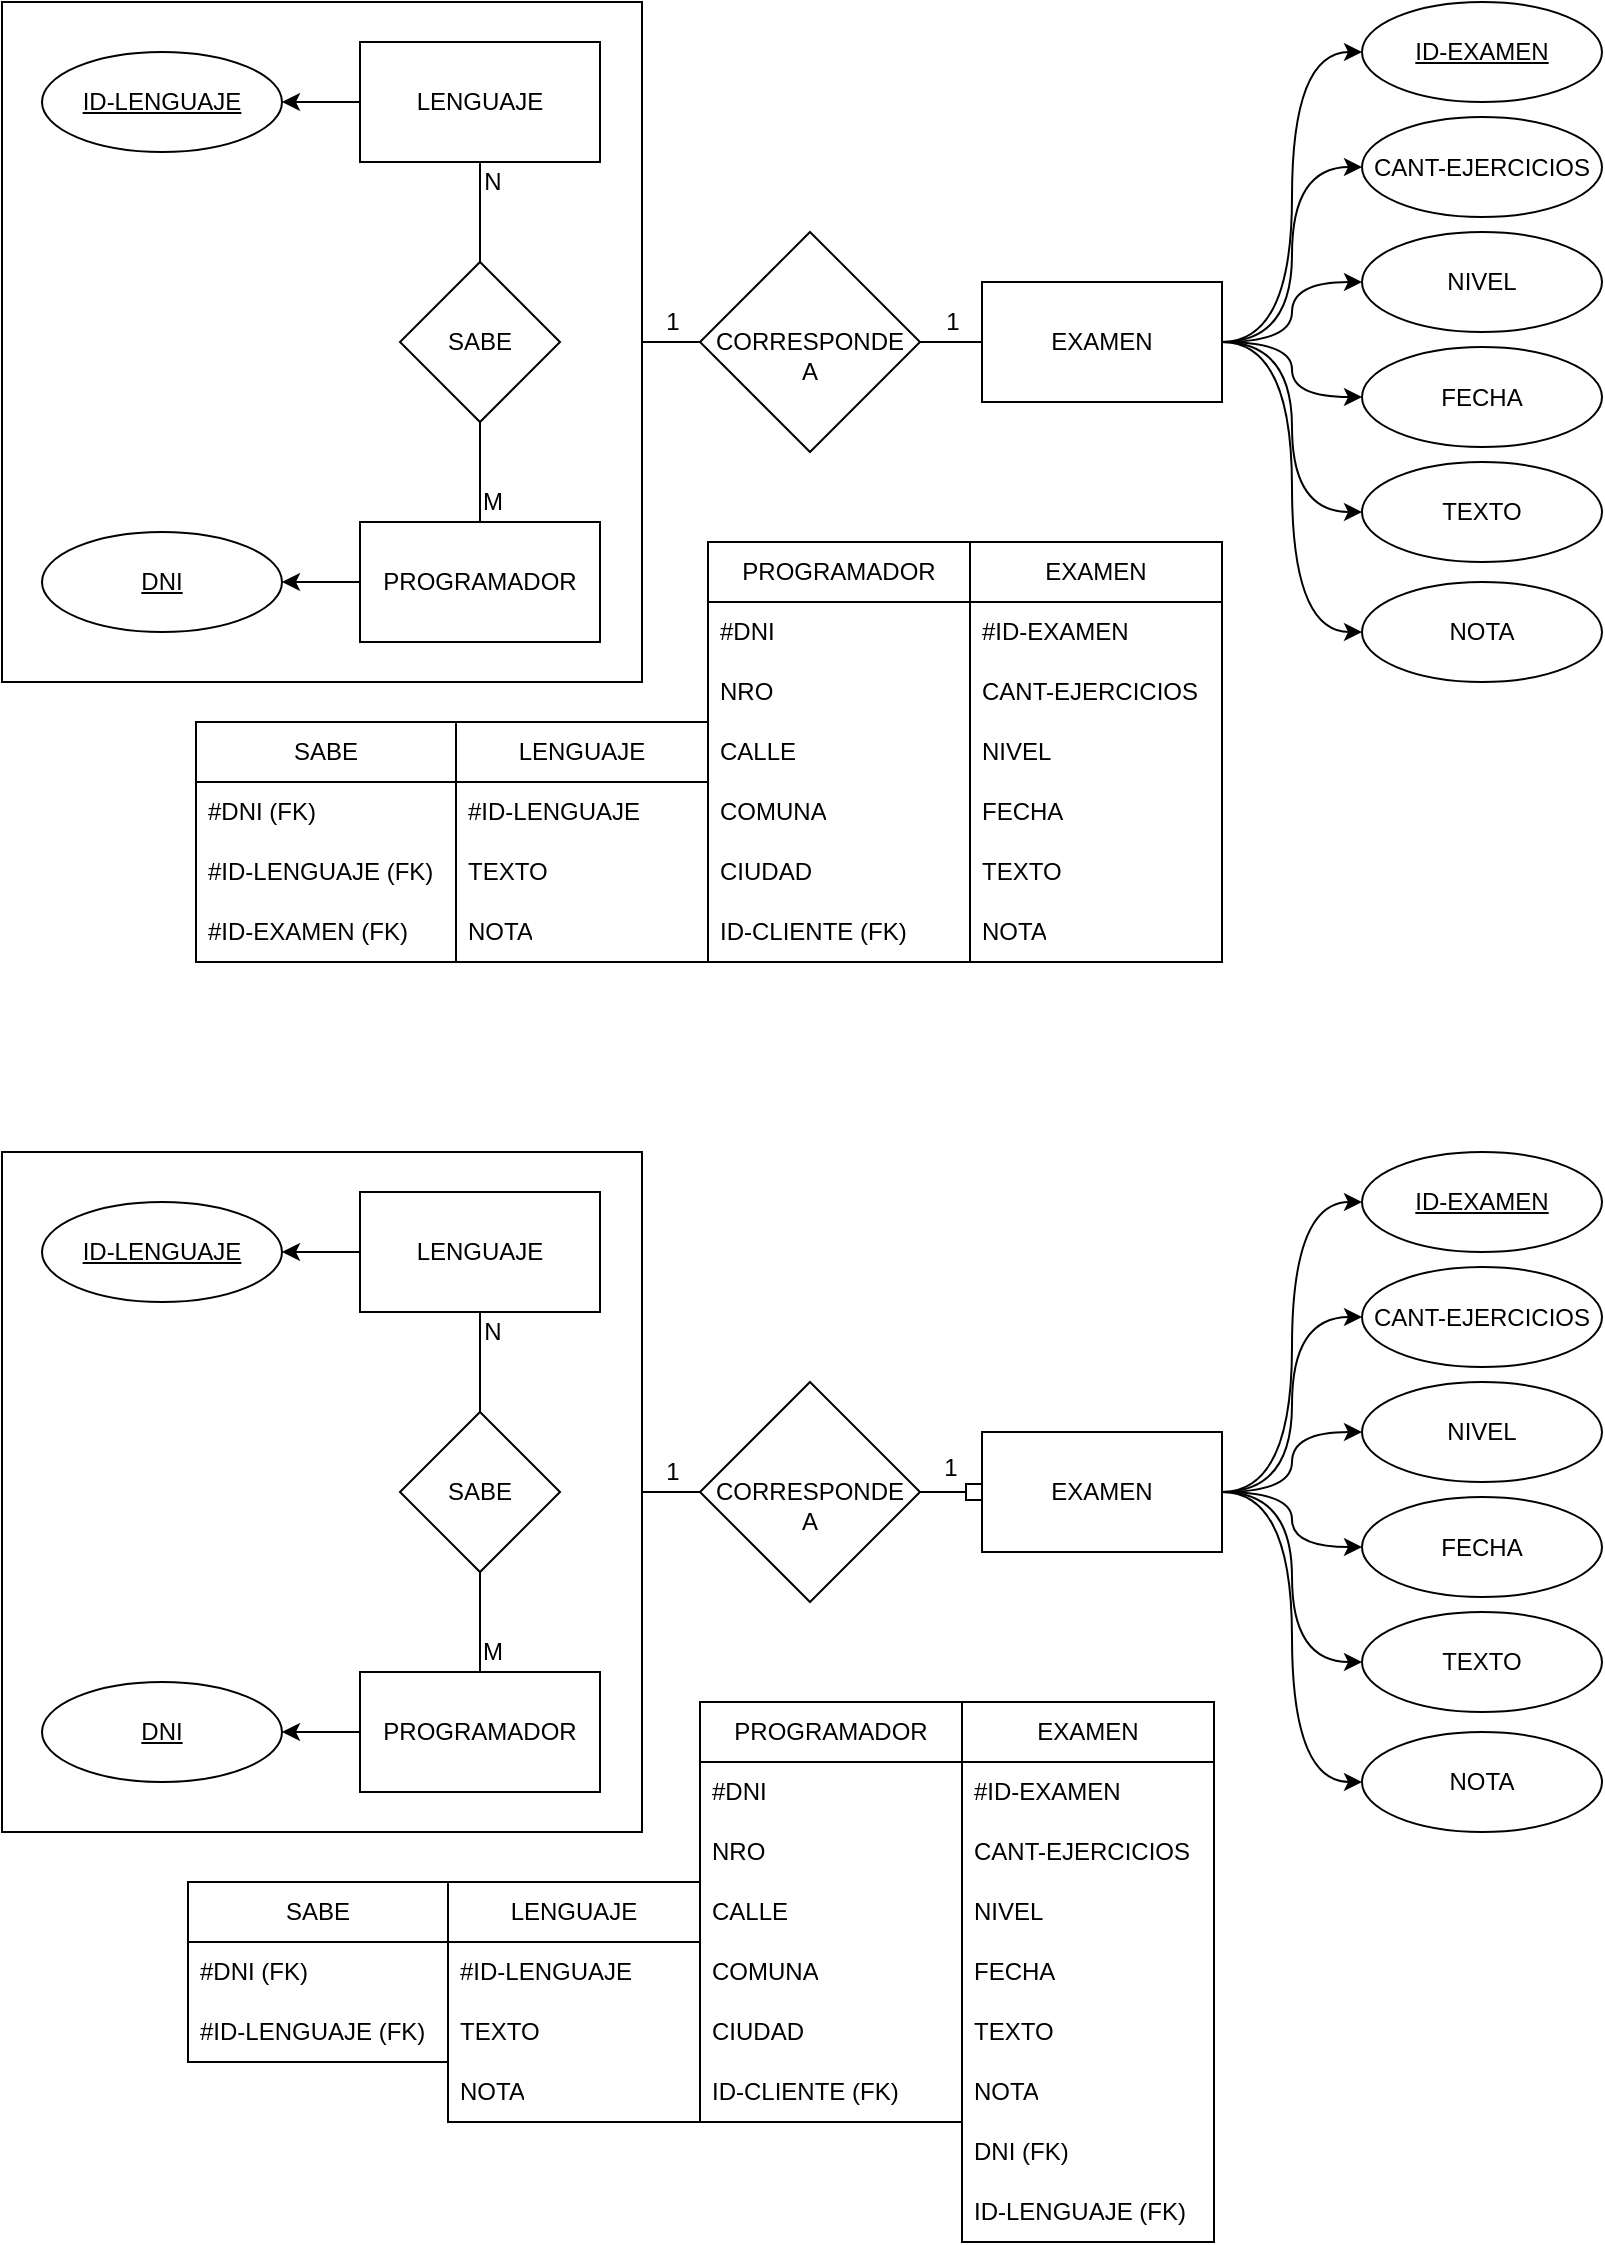 <mxfile version="21.1.2" type="device">
  <diagram name="Page-1" id="DDEQW-iXLit3l2JFITy_">
    <mxGraphModel dx="1434" dy="773" grid="1" gridSize="10" guides="1" tooltips="1" connect="1" arrows="1" fold="1" page="1" pageScale="1" pageWidth="827" pageHeight="1169" math="0" shadow="0">
      <root>
        <mxCell id="0" />
        <mxCell id="1" parent="0" />
        <mxCell id="BMkR0BXD7_gHj207j6zt-113" style="edgeStyle=orthogonalEdgeStyle;rounded=0;orthogonalLoop=1;jettySize=auto;html=1;endArrow=none;endFill=0;" edge="1" parent="1" source="BMkR0BXD7_gHj207j6zt-112" target="BMkR0BXD7_gHj207j6zt-36">
          <mxGeometry relative="1" as="geometry">
            <mxPoint x="374" y="195" as="targetPoint" />
          </mxGeometry>
        </mxCell>
        <mxCell id="BMkR0BXD7_gHj207j6zt-112" value="" style="rounded=0;whiteSpace=wrap;html=1;fillColor=none;" vertex="1" parent="1">
          <mxGeometry x="14" y="10" width="320" height="340" as="geometry" />
        </mxCell>
        <mxCell id="BMkR0BXD7_gHj207j6zt-8" style="edgeStyle=orthogonalEdgeStyle;orthogonalLoop=1;jettySize=auto;html=1;curved=1;" edge="1" parent="1" source="BMkR0BXD7_gHj207j6zt-10" target="BMkR0BXD7_gHj207j6zt-13">
          <mxGeometry relative="1" as="geometry" />
        </mxCell>
        <mxCell id="BMkR0BXD7_gHj207j6zt-103" style="edgeStyle=orthogonalEdgeStyle;rounded=0;orthogonalLoop=1;jettySize=auto;html=1;entryX=0.5;entryY=1;entryDx=0;entryDy=0;endArrow=none;endFill=0;" edge="1" parent="1" source="BMkR0BXD7_gHj207j6zt-10" target="BMkR0BXD7_gHj207j6zt-102">
          <mxGeometry relative="1" as="geometry" />
        </mxCell>
        <mxCell id="BMkR0BXD7_gHj207j6zt-10" value="PROGRAMADOR" style="rounded=0;whiteSpace=wrap;html=1;" vertex="1" parent="1">
          <mxGeometry x="193" y="270" width="120" height="60" as="geometry" />
        </mxCell>
        <mxCell id="BMkR0BXD7_gHj207j6zt-13" value="&lt;u&gt;DNI&lt;/u&gt;" style="ellipse;whiteSpace=wrap;html=1;" vertex="1" parent="1">
          <mxGeometry x="34" y="275" width="120" height="50" as="geometry" />
        </mxCell>
        <mxCell id="BMkR0BXD7_gHj207j6zt-14" style="edgeStyle=orthogonalEdgeStyle;orthogonalLoop=1;jettySize=auto;html=1;entryX=0;entryY=0.5;entryDx=0;entryDy=0;curved=1;" edge="1" parent="1" source="BMkR0BXD7_gHj207j6zt-19" target="BMkR0BXD7_gHj207j6zt-21">
          <mxGeometry relative="1" as="geometry" />
        </mxCell>
        <mxCell id="BMkR0BXD7_gHj207j6zt-15" style="edgeStyle=orthogonalEdgeStyle;orthogonalLoop=1;jettySize=auto;html=1;entryX=0;entryY=0.5;entryDx=0;entryDy=0;curved=1;" edge="1" parent="1" source="BMkR0BXD7_gHj207j6zt-19" target="BMkR0BXD7_gHj207j6zt-20">
          <mxGeometry relative="1" as="geometry" />
        </mxCell>
        <mxCell id="BMkR0BXD7_gHj207j6zt-16" style="edgeStyle=orthogonalEdgeStyle;orthogonalLoop=1;jettySize=auto;html=1;entryX=0;entryY=0.5;entryDx=0;entryDy=0;curved=1;" edge="1" parent="1" source="BMkR0BXD7_gHj207j6zt-19" target="BMkR0BXD7_gHj207j6zt-22">
          <mxGeometry relative="1" as="geometry" />
        </mxCell>
        <mxCell id="BMkR0BXD7_gHj207j6zt-17" style="edgeStyle=orthogonalEdgeStyle;orthogonalLoop=1;jettySize=auto;html=1;entryX=0;entryY=0.5;entryDx=0;entryDy=0;curved=1;" edge="1" parent="1" source="BMkR0BXD7_gHj207j6zt-19" target="BMkR0BXD7_gHj207j6zt-23">
          <mxGeometry relative="1" as="geometry" />
        </mxCell>
        <mxCell id="BMkR0BXD7_gHj207j6zt-18" style="edgeStyle=orthogonalEdgeStyle;orthogonalLoop=1;jettySize=auto;html=1;entryX=0;entryY=0.5;entryDx=0;entryDy=0;strokeColor=default;curved=1;" edge="1" parent="1" source="BMkR0BXD7_gHj207j6zt-19" target="BMkR0BXD7_gHj207j6zt-26">
          <mxGeometry relative="1" as="geometry" />
        </mxCell>
        <mxCell id="BMkR0BXD7_gHj207j6zt-19" value="EXAMEN" style="rounded=0;whiteSpace=wrap;html=1;" vertex="1" parent="1">
          <mxGeometry x="504" y="150" width="120" height="60" as="geometry" />
        </mxCell>
        <mxCell id="BMkR0BXD7_gHj207j6zt-20" value="CANT-EJERCICIOS" style="ellipse;whiteSpace=wrap;html=1;" vertex="1" parent="1">
          <mxGeometry x="694" y="67.5" width="120" height="50" as="geometry" />
        </mxCell>
        <mxCell id="BMkR0BXD7_gHj207j6zt-21" value="&lt;u&gt;ID-EXAMEN&lt;/u&gt;" style="ellipse;whiteSpace=wrap;html=1;" vertex="1" parent="1">
          <mxGeometry x="694" y="10" width="120" height="50" as="geometry" />
        </mxCell>
        <mxCell id="BMkR0BXD7_gHj207j6zt-22" value="NIVEL" style="ellipse;whiteSpace=wrap;html=1;" vertex="1" parent="1">
          <mxGeometry x="694" y="125" width="120" height="50" as="geometry" />
        </mxCell>
        <mxCell id="BMkR0BXD7_gHj207j6zt-23" value="FECHA" style="ellipse;whiteSpace=wrap;html=1;" vertex="1" parent="1">
          <mxGeometry x="694" y="182.5" width="120" height="50" as="geometry" />
        </mxCell>
        <mxCell id="BMkR0BXD7_gHj207j6zt-26" value="TEXTO" style="ellipse;whiteSpace=wrap;html=1;" vertex="1" parent="1">
          <mxGeometry x="694" y="240" width="120" height="50" as="geometry" />
        </mxCell>
        <mxCell id="BMkR0BXD7_gHj207j6zt-54" style="edgeStyle=orthogonalEdgeStyle;rounded=0;orthogonalLoop=1;jettySize=auto;html=1;entryX=0;entryY=0.5;entryDx=0;entryDy=0;endArrow=none;endFill=0;" edge="1" parent="1" source="BMkR0BXD7_gHj207j6zt-36" target="BMkR0BXD7_gHj207j6zt-19">
          <mxGeometry relative="1" as="geometry" />
        </mxCell>
        <mxCell id="BMkR0BXD7_gHj207j6zt-36" value="&lt;br&gt;CORRESPONDE&lt;br&gt;A" style="rhombus;whiteSpace=wrap;html=1;" vertex="1" parent="1">
          <mxGeometry x="363" y="125" width="110" height="110" as="geometry" />
        </mxCell>
        <mxCell id="BMkR0BXD7_gHj207j6zt-55" value="1" style="text;html=1;align=center;verticalAlign=middle;resizable=0;points=[];autosize=1;strokeColor=none;fillColor=none;" vertex="1" parent="1">
          <mxGeometry x="474" y="155" width="30" height="30" as="geometry" />
        </mxCell>
        <mxCell id="BMkR0BXD7_gHj207j6zt-58" value="NOTA" style="ellipse;whiteSpace=wrap;html=1;" vertex="1" parent="1">
          <mxGeometry x="694" y="300" width="120" height="50" as="geometry" />
        </mxCell>
        <mxCell id="BMkR0BXD7_gHj207j6zt-59" style="edgeStyle=orthogonalEdgeStyle;orthogonalLoop=1;jettySize=auto;html=1;entryX=0;entryY=0.5;entryDx=0;entryDy=0;strokeColor=default;curved=1;exitX=1;exitY=0.5;exitDx=0;exitDy=0;" edge="1" parent="1" source="BMkR0BXD7_gHj207j6zt-19" target="BMkR0BXD7_gHj207j6zt-58">
          <mxGeometry relative="1" as="geometry">
            <mxPoint x="634" y="160" as="sourcePoint" />
            <mxPoint x="704" y="275" as="targetPoint" />
          </mxGeometry>
        </mxCell>
        <mxCell id="BMkR0BXD7_gHj207j6zt-64" value="SABE" style="swimlane;fontStyle=0;childLayout=stackLayout;horizontal=1;startSize=30;horizontalStack=0;resizeParent=1;resizeParentMax=0;resizeLast=0;collapsible=1;marginBottom=0;whiteSpace=wrap;html=1;" vertex="1" parent="1">
          <mxGeometry x="111" y="370" width="130" height="120" as="geometry" />
        </mxCell>
        <mxCell id="BMkR0BXD7_gHj207j6zt-65" value="#DNI (FK)" style="text;strokeColor=none;fillColor=none;align=left;verticalAlign=middle;spacingLeft=4;spacingRight=4;overflow=hidden;points=[[0,0.5],[1,0.5]];portConstraint=eastwest;rotatable=0;whiteSpace=wrap;html=1;" vertex="1" parent="BMkR0BXD7_gHj207j6zt-64">
          <mxGeometry y="30" width="130" height="30" as="geometry" />
        </mxCell>
        <mxCell id="BMkR0BXD7_gHj207j6zt-66" value="#ID-LENGUAJE (FK)" style="text;strokeColor=none;fillColor=none;align=left;verticalAlign=middle;spacingLeft=4;spacingRight=4;overflow=hidden;points=[[0,0.5],[1,0.5]];portConstraint=eastwest;rotatable=0;whiteSpace=wrap;html=1;" vertex="1" parent="BMkR0BXD7_gHj207j6zt-64">
          <mxGeometry y="60" width="130" height="30" as="geometry" />
        </mxCell>
        <mxCell id="BMkR0BXD7_gHj207j6zt-117" value="#ID-EXAMEN (FK)" style="text;strokeColor=none;fillColor=none;align=left;verticalAlign=middle;spacingLeft=4;spacingRight=4;overflow=hidden;points=[[0,0.5],[1,0.5]];portConstraint=eastwest;rotatable=0;whiteSpace=wrap;html=1;" vertex="1" parent="BMkR0BXD7_gHj207j6zt-64">
          <mxGeometry y="90" width="130" height="30" as="geometry" />
        </mxCell>
        <mxCell id="BMkR0BXD7_gHj207j6zt-81" value="PROGRAMADOR" style="swimlane;fontStyle=0;childLayout=stackLayout;horizontal=1;startSize=30;horizontalStack=0;resizeParent=1;resizeParentMax=0;resizeLast=0;collapsible=1;marginBottom=0;whiteSpace=wrap;html=1;" vertex="1" parent="1">
          <mxGeometry x="367" y="280" width="131" height="210" as="geometry" />
        </mxCell>
        <mxCell id="BMkR0BXD7_gHj207j6zt-82" value="#DNI" style="text;strokeColor=none;fillColor=none;align=left;verticalAlign=middle;spacingLeft=4;spacingRight=4;overflow=hidden;points=[[0,0.5],[1,0.5]];portConstraint=eastwest;rotatable=0;whiteSpace=wrap;html=1;" vertex="1" parent="BMkR0BXD7_gHj207j6zt-81">
          <mxGeometry y="30" width="131" height="30" as="geometry" />
        </mxCell>
        <mxCell id="BMkR0BXD7_gHj207j6zt-83" value="NRO" style="text;strokeColor=none;fillColor=none;align=left;verticalAlign=middle;spacingLeft=4;spacingRight=4;overflow=hidden;points=[[0,0.5],[1,0.5]];portConstraint=eastwest;rotatable=0;whiteSpace=wrap;html=1;" vertex="1" parent="BMkR0BXD7_gHj207j6zt-81">
          <mxGeometry y="60" width="131" height="30" as="geometry" />
        </mxCell>
        <mxCell id="BMkR0BXD7_gHj207j6zt-84" value="CALLE" style="text;strokeColor=none;fillColor=none;align=left;verticalAlign=middle;spacingLeft=4;spacingRight=4;overflow=hidden;points=[[0,0.5],[1,0.5]];portConstraint=eastwest;rotatable=0;whiteSpace=wrap;html=1;" vertex="1" parent="BMkR0BXD7_gHj207j6zt-81">
          <mxGeometry y="90" width="131" height="30" as="geometry" />
        </mxCell>
        <mxCell id="BMkR0BXD7_gHj207j6zt-85" value="COMUNA" style="text;strokeColor=none;fillColor=none;align=left;verticalAlign=middle;spacingLeft=4;spacingRight=4;overflow=hidden;points=[[0,0.5],[1,0.5]];portConstraint=eastwest;rotatable=0;whiteSpace=wrap;html=1;" vertex="1" parent="BMkR0BXD7_gHj207j6zt-81">
          <mxGeometry y="120" width="131" height="30" as="geometry" />
        </mxCell>
        <mxCell id="BMkR0BXD7_gHj207j6zt-86" value="CIUDAD" style="text;strokeColor=none;fillColor=none;align=left;verticalAlign=middle;spacingLeft=4;spacingRight=4;overflow=hidden;points=[[0,0.5],[1,0.5]];portConstraint=eastwest;rotatable=0;whiteSpace=wrap;html=1;" vertex="1" parent="BMkR0BXD7_gHj207j6zt-81">
          <mxGeometry y="150" width="131" height="30" as="geometry" />
        </mxCell>
        <mxCell id="BMkR0BXD7_gHj207j6zt-87" value="ID-CLIENTE (FK)" style="text;strokeColor=none;fillColor=none;align=left;verticalAlign=middle;spacingLeft=4;spacingRight=4;overflow=hidden;points=[[0,0.5],[1,0.5]];portConstraint=eastwest;rotatable=0;whiteSpace=wrap;html=1;" vertex="1" parent="BMkR0BXD7_gHj207j6zt-81">
          <mxGeometry y="180" width="131" height="30" as="geometry" />
        </mxCell>
        <mxCell id="BMkR0BXD7_gHj207j6zt-88" value="EXAMEN" style="swimlane;fontStyle=0;childLayout=stackLayout;horizontal=1;startSize=30;horizontalStack=0;resizeParent=1;resizeParentMax=0;resizeLast=0;collapsible=1;marginBottom=0;whiteSpace=wrap;html=1;" vertex="1" parent="1">
          <mxGeometry x="498" y="280" width="126" height="210" as="geometry" />
        </mxCell>
        <mxCell id="BMkR0BXD7_gHj207j6zt-89" value="#ID-EXAMEN" style="text;strokeColor=none;fillColor=none;align=left;verticalAlign=middle;spacingLeft=4;spacingRight=4;overflow=hidden;points=[[0,0.5],[1,0.5]];portConstraint=eastwest;rotatable=0;whiteSpace=wrap;html=1;" vertex="1" parent="BMkR0BXD7_gHj207j6zt-88">
          <mxGeometry y="30" width="126" height="30" as="geometry" />
        </mxCell>
        <mxCell id="BMkR0BXD7_gHj207j6zt-90" value="CANT-EJERCICIOS" style="text;strokeColor=none;fillColor=none;align=left;verticalAlign=middle;spacingLeft=4;spacingRight=4;overflow=hidden;points=[[0,0.5],[1,0.5]];portConstraint=eastwest;rotatable=0;whiteSpace=wrap;html=1;" vertex="1" parent="BMkR0BXD7_gHj207j6zt-88">
          <mxGeometry y="60" width="126" height="30" as="geometry" />
        </mxCell>
        <mxCell id="BMkR0BXD7_gHj207j6zt-91" value="NIVEL" style="text;strokeColor=none;fillColor=none;align=left;verticalAlign=middle;spacingLeft=4;spacingRight=4;overflow=hidden;points=[[0,0.5],[1,0.5]];portConstraint=eastwest;rotatable=0;whiteSpace=wrap;html=1;" vertex="1" parent="BMkR0BXD7_gHj207j6zt-88">
          <mxGeometry y="90" width="126" height="30" as="geometry" />
        </mxCell>
        <mxCell id="BMkR0BXD7_gHj207j6zt-92" value="FECHA" style="text;strokeColor=none;fillColor=none;align=left;verticalAlign=middle;spacingLeft=4;spacingRight=4;overflow=hidden;points=[[0,0.5],[1,0.5]];portConstraint=eastwest;rotatable=0;whiteSpace=wrap;html=1;" vertex="1" parent="BMkR0BXD7_gHj207j6zt-88">
          <mxGeometry y="120" width="126" height="30" as="geometry" />
        </mxCell>
        <mxCell id="BMkR0BXD7_gHj207j6zt-93" value="TEXTO" style="text;strokeColor=none;fillColor=none;align=left;verticalAlign=middle;spacingLeft=4;spacingRight=4;overflow=hidden;points=[[0,0.5],[1,0.5]];portConstraint=eastwest;rotatable=0;whiteSpace=wrap;html=1;" vertex="1" parent="BMkR0BXD7_gHj207j6zt-88">
          <mxGeometry y="150" width="126" height="30" as="geometry" />
        </mxCell>
        <mxCell id="BMkR0BXD7_gHj207j6zt-94" value="NOTA" style="text;strokeColor=none;fillColor=none;align=left;verticalAlign=middle;spacingLeft=4;spacingRight=4;overflow=hidden;points=[[0,0.5],[1,0.5]];portConstraint=eastwest;rotatable=0;whiteSpace=wrap;html=1;" vertex="1" parent="BMkR0BXD7_gHj207j6zt-88">
          <mxGeometry y="180" width="126" height="30" as="geometry" />
        </mxCell>
        <mxCell id="BMkR0BXD7_gHj207j6zt-95" value="LENGUAJE" style="swimlane;fontStyle=0;childLayout=stackLayout;horizontal=1;startSize=30;horizontalStack=0;resizeParent=1;resizeParentMax=0;resizeLast=0;collapsible=1;marginBottom=0;whiteSpace=wrap;html=1;" vertex="1" parent="1">
          <mxGeometry x="241" y="370" width="126" height="120" as="geometry" />
        </mxCell>
        <mxCell id="BMkR0BXD7_gHj207j6zt-96" value="#ID-LENGUAJE" style="text;strokeColor=none;fillColor=none;align=left;verticalAlign=middle;spacingLeft=4;spacingRight=4;overflow=hidden;points=[[0,0.5],[1,0.5]];portConstraint=eastwest;rotatable=0;whiteSpace=wrap;html=1;" vertex="1" parent="BMkR0BXD7_gHj207j6zt-95">
          <mxGeometry y="30" width="126" height="30" as="geometry" />
        </mxCell>
        <mxCell id="BMkR0BXD7_gHj207j6zt-100" value="TEXTO" style="text;strokeColor=none;fillColor=none;align=left;verticalAlign=middle;spacingLeft=4;spacingRight=4;overflow=hidden;points=[[0,0.5],[1,0.5]];portConstraint=eastwest;rotatable=0;whiteSpace=wrap;html=1;" vertex="1" parent="BMkR0BXD7_gHj207j6zt-95">
          <mxGeometry y="60" width="126" height="30" as="geometry" />
        </mxCell>
        <mxCell id="BMkR0BXD7_gHj207j6zt-101" value="NOTA" style="text;strokeColor=none;fillColor=none;align=left;verticalAlign=middle;spacingLeft=4;spacingRight=4;overflow=hidden;points=[[0,0.5],[1,0.5]];portConstraint=eastwest;rotatable=0;whiteSpace=wrap;html=1;" vertex="1" parent="BMkR0BXD7_gHj207j6zt-95">
          <mxGeometry y="90" width="126" height="30" as="geometry" />
        </mxCell>
        <mxCell id="BMkR0BXD7_gHj207j6zt-105" style="edgeStyle=orthogonalEdgeStyle;rounded=0;orthogonalLoop=1;jettySize=auto;html=1;entryX=0.5;entryY=1;entryDx=0;entryDy=0;endArrow=none;endFill=0;" edge="1" parent="1" source="BMkR0BXD7_gHj207j6zt-102" target="BMkR0BXD7_gHj207j6zt-104">
          <mxGeometry relative="1" as="geometry" />
        </mxCell>
        <mxCell id="BMkR0BXD7_gHj207j6zt-102" value="SABE" style="rhombus;whiteSpace=wrap;html=1;" vertex="1" parent="1">
          <mxGeometry x="213" y="140" width="80" height="80" as="geometry" />
        </mxCell>
        <mxCell id="BMkR0BXD7_gHj207j6zt-108" style="edgeStyle=orthogonalEdgeStyle;rounded=0;orthogonalLoop=1;jettySize=auto;html=1;entryX=1;entryY=0.5;entryDx=0;entryDy=0;" edge="1" parent="1" source="BMkR0BXD7_gHj207j6zt-104" target="BMkR0BXD7_gHj207j6zt-106">
          <mxGeometry relative="1" as="geometry" />
        </mxCell>
        <mxCell id="BMkR0BXD7_gHj207j6zt-104" value="LENGUAJE" style="rounded=0;whiteSpace=wrap;html=1;" vertex="1" parent="1">
          <mxGeometry x="193" y="30" width="120" height="60" as="geometry" />
        </mxCell>
        <mxCell id="BMkR0BXD7_gHj207j6zt-106" value="&lt;u&gt;ID-LENGUAJE&lt;/u&gt;" style="ellipse;whiteSpace=wrap;html=1;" vertex="1" parent="1">
          <mxGeometry x="34" y="35" width="120" height="50" as="geometry" />
        </mxCell>
        <mxCell id="BMkR0BXD7_gHj207j6zt-110" value="N" style="text;html=1;align=center;verticalAlign=middle;resizable=0;points=[];autosize=1;strokeColor=none;fillColor=none;" vertex="1" parent="1">
          <mxGeometry x="244" y="85" width="30" height="30" as="geometry" />
        </mxCell>
        <mxCell id="BMkR0BXD7_gHj207j6zt-111" value="M" style="text;html=1;align=center;verticalAlign=middle;resizable=0;points=[];autosize=1;strokeColor=none;fillColor=none;" vertex="1" parent="1">
          <mxGeometry x="244" y="245" width="30" height="30" as="geometry" />
        </mxCell>
        <mxCell id="BMkR0BXD7_gHj207j6zt-114" value="1" style="text;html=1;align=center;verticalAlign=middle;resizable=0;points=[];autosize=1;strokeColor=none;fillColor=none;" vertex="1" parent="1">
          <mxGeometry x="334" y="155" width="30" height="30" as="geometry" />
        </mxCell>
        <mxCell id="BMkR0BXD7_gHj207j6zt-118" style="edgeStyle=orthogonalEdgeStyle;rounded=0;orthogonalLoop=1;jettySize=auto;html=1;endArrow=none;endFill=0;" edge="1" parent="1" source="BMkR0BXD7_gHj207j6zt-119" target="BMkR0BXD7_gHj207j6zt-136">
          <mxGeometry relative="1" as="geometry">
            <mxPoint x="374" y="770" as="targetPoint" />
          </mxGeometry>
        </mxCell>
        <mxCell id="BMkR0BXD7_gHj207j6zt-119" value="" style="rounded=0;whiteSpace=wrap;html=1;fillColor=none;" vertex="1" parent="1">
          <mxGeometry x="14" y="585" width="320" height="340" as="geometry" />
        </mxCell>
        <mxCell id="BMkR0BXD7_gHj207j6zt-120" style="edgeStyle=orthogonalEdgeStyle;orthogonalLoop=1;jettySize=auto;html=1;curved=1;" edge="1" parent="1" source="BMkR0BXD7_gHj207j6zt-122" target="BMkR0BXD7_gHj207j6zt-123">
          <mxGeometry relative="1" as="geometry" />
        </mxCell>
        <mxCell id="BMkR0BXD7_gHj207j6zt-121" style="edgeStyle=orthogonalEdgeStyle;rounded=0;orthogonalLoop=1;jettySize=auto;html=1;entryX=0.5;entryY=1;entryDx=0;entryDy=0;endArrow=none;endFill=0;" edge="1" parent="1" source="BMkR0BXD7_gHj207j6zt-122" target="BMkR0BXD7_gHj207j6zt-163">
          <mxGeometry relative="1" as="geometry" />
        </mxCell>
        <mxCell id="BMkR0BXD7_gHj207j6zt-122" value="PROGRAMADOR" style="rounded=0;whiteSpace=wrap;html=1;" vertex="1" parent="1">
          <mxGeometry x="193" y="845" width="120" height="60" as="geometry" />
        </mxCell>
        <mxCell id="BMkR0BXD7_gHj207j6zt-123" value="&lt;u&gt;DNI&lt;/u&gt;" style="ellipse;whiteSpace=wrap;html=1;" vertex="1" parent="1">
          <mxGeometry x="34" y="850" width="120" height="50" as="geometry" />
        </mxCell>
        <mxCell id="BMkR0BXD7_gHj207j6zt-124" style="edgeStyle=orthogonalEdgeStyle;orthogonalLoop=1;jettySize=auto;html=1;entryX=0;entryY=0.5;entryDx=0;entryDy=0;curved=1;" edge="1" parent="1" source="BMkR0BXD7_gHj207j6zt-129" target="BMkR0BXD7_gHj207j6zt-131">
          <mxGeometry relative="1" as="geometry" />
        </mxCell>
        <mxCell id="BMkR0BXD7_gHj207j6zt-125" style="edgeStyle=orthogonalEdgeStyle;orthogonalLoop=1;jettySize=auto;html=1;entryX=0;entryY=0.5;entryDx=0;entryDy=0;curved=1;" edge="1" parent="1" source="BMkR0BXD7_gHj207j6zt-129" target="BMkR0BXD7_gHj207j6zt-130">
          <mxGeometry relative="1" as="geometry" />
        </mxCell>
        <mxCell id="BMkR0BXD7_gHj207j6zt-126" style="edgeStyle=orthogonalEdgeStyle;orthogonalLoop=1;jettySize=auto;html=1;entryX=0;entryY=0.5;entryDx=0;entryDy=0;curved=1;" edge="1" parent="1" source="BMkR0BXD7_gHj207j6zt-129" target="BMkR0BXD7_gHj207j6zt-132">
          <mxGeometry relative="1" as="geometry" />
        </mxCell>
        <mxCell id="BMkR0BXD7_gHj207j6zt-127" style="edgeStyle=orthogonalEdgeStyle;orthogonalLoop=1;jettySize=auto;html=1;entryX=0;entryY=0.5;entryDx=0;entryDy=0;curved=1;" edge="1" parent="1" source="BMkR0BXD7_gHj207j6zt-129" target="BMkR0BXD7_gHj207j6zt-133">
          <mxGeometry relative="1" as="geometry" />
        </mxCell>
        <mxCell id="BMkR0BXD7_gHj207j6zt-128" style="edgeStyle=orthogonalEdgeStyle;orthogonalLoop=1;jettySize=auto;html=1;entryX=0;entryY=0.5;entryDx=0;entryDy=0;strokeColor=default;curved=1;" edge="1" parent="1" source="BMkR0BXD7_gHj207j6zt-129" target="BMkR0BXD7_gHj207j6zt-134">
          <mxGeometry relative="1" as="geometry" />
        </mxCell>
        <mxCell id="BMkR0BXD7_gHj207j6zt-129" value="EXAMEN" style="rounded=0;whiteSpace=wrap;html=1;" vertex="1" parent="1">
          <mxGeometry x="504" y="725" width="120" height="60" as="geometry" />
        </mxCell>
        <mxCell id="BMkR0BXD7_gHj207j6zt-130" value="CANT-EJERCICIOS" style="ellipse;whiteSpace=wrap;html=1;" vertex="1" parent="1">
          <mxGeometry x="694" y="642.5" width="120" height="50" as="geometry" />
        </mxCell>
        <mxCell id="BMkR0BXD7_gHj207j6zt-131" value="&lt;u&gt;ID-EXAMEN&lt;/u&gt;" style="ellipse;whiteSpace=wrap;html=1;" vertex="1" parent="1">
          <mxGeometry x="694" y="585" width="120" height="50" as="geometry" />
        </mxCell>
        <mxCell id="BMkR0BXD7_gHj207j6zt-132" value="NIVEL" style="ellipse;whiteSpace=wrap;html=1;" vertex="1" parent="1">
          <mxGeometry x="694" y="700" width="120" height="50" as="geometry" />
        </mxCell>
        <mxCell id="BMkR0BXD7_gHj207j6zt-133" value="FECHA" style="ellipse;whiteSpace=wrap;html=1;" vertex="1" parent="1">
          <mxGeometry x="694" y="757.5" width="120" height="50" as="geometry" />
        </mxCell>
        <mxCell id="BMkR0BXD7_gHj207j6zt-134" value="TEXTO" style="ellipse;whiteSpace=wrap;html=1;" vertex="1" parent="1">
          <mxGeometry x="694" y="815" width="120" height="50" as="geometry" />
        </mxCell>
        <mxCell id="BMkR0BXD7_gHj207j6zt-135" style="edgeStyle=orthogonalEdgeStyle;rounded=0;orthogonalLoop=1;jettySize=auto;html=1;entryX=0;entryY=0.5;entryDx=0;entryDy=0;endArrow=box;endFill=0;" edge="1" parent="1" source="BMkR0BXD7_gHj207j6zt-136" target="BMkR0BXD7_gHj207j6zt-129">
          <mxGeometry relative="1" as="geometry" />
        </mxCell>
        <mxCell id="BMkR0BXD7_gHj207j6zt-136" value="&lt;br&gt;CORRESPONDE&lt;br&gt;A" style="rhombus;whiteSpace=wrap;html=1;" vertex="1" parent="1">
          <mxGeometry x="363" y="700" width="110" height="110" as="geometry" />
        </mxCell>
        <mxCell id="BMkR0BXD7_gHj207j6zt-137" value="1" style="text;html=1;align=center;verticalAlign=middle;resizable=0;points=[];autosize=1;strokeColor=none;fillColor=none;" vertex="1" parent="1">
          <mxGeometry x="473" y="727.5" width="30" height="30" as="geometry" />
        </mxCell>
        <mxCell id="BMkR0BXD7_gHj207j6zt-138" value="NOTA" style="ellipse;whiteSpace=wrap;html=1;" vertex="1" parent="1">
          <mxGeometry x="694" y="875" width="120" height="50" as="geometry" />
        </mxCell>
        <mxCell id="BMkR0BXD7_gHj207j6zt-139" style="edgeStyle=orthogonalEdgeStyle;orthogonalLoop=1;jettySize=auto;html=1;entryX=0;entryY=0.5;entryDx=0;entryDy=0;strokeColor=default;curved=1;exitX=1;exitY=0.5;exitDx=0;exitDy=0;" edge="1" parent="1" source="BMkR0BXD7_gHj207j6zt-129" target="BMkR0BXD7_gHj207j6zt-138">
          <mxGeometry relative="1" as="geometry">
            <mxPoint x="634" y="735" as="sourcePoint" />
            <mxPoint x="704" y="850" as="targetPoint" />
          </mxGeometry>
        </mxCell>
        <mxCell id="BMkR0BXD7_gHj207j6zt-140" value="SABE" style="swimlane;fontStyle=0;childLayout=stackLayout;horizontal=1;startSize=30;horizontalStack=0;resizeParent=1;resizeParentMax=0;resizeLast=0;collapsible=1;marginBottom=0;whiteSpace=wrap;html=1;" vertex="1" parent="1">
          <mxGeometry x="107" y="950" width="130" height="90" as="geometry" />
        </mxCell>
        <mxCell id="BMkR0BXD7_gHj207j6zt-141" value="#DNI (FK)" style="text;strokeColor=none;fillColor=none;align=left;verticalAlign=middle;spacingLeft=4;spacingRight=4;overflow=hidden;points=[[0,0.5],[1,0.5]];portConstraint=eastwest;rotatable=0;whiteSpace=wrap;html=1;" vertex="1" parent="BMkR0BXD7_gHj207j6zt-140">
          <mxGeometry y="30" width="130" height="30" as="geometry" />
        </mxCell>
        <mxCell id="BMkR0BXD7_gHj207j6zt-142" value="#ID-LENGUAJE (FK)" style="text;strokeColor=none;fillColor=none;align=left;verticalAlign=middle;spacingLeft=4;spacingRight=4;overflow=hidden;points=[[0,0.5],[1,0.5]];portConstraint=eastwest;rotatable=0;whiteSpace=wrap;html=1;" vertex="1" parent="BMkR0BXD7_gHj207j6zt-140">
          <mxGeometry y="60" width="130" height="30" as="geometry" />
        </mxCell>
        <mxCell id="BMkR0BXD7_gHj207j6zt-144" value="PROGRAMADOR" style="swimlane;fontStyle=0;childLayout=stackLayout;horizontal=1;startSize=30;horizontalStack=0;resizeParent=1;resizeParentMax=0;resizeLast=0;collapsible=1;marginBottom=0;whiteSpace=wrap;html=1;" vertex="1" parent="1">
          <mxGeometry x="363" y="860" width="131" height="210" as="geometry" />
        </mxCell>
        <mxCell id="BMkR0BXD7_gHj207j6zt-145" value="#DNI" style="text;strokeColor=none;fillColor=none;align=left;verticalAlign=middle;spacingLeft=4;spacingRight=4;overflow=hidden;points=[[0,0.5],[1,0.5]];portConstraint=eastwest;rotatable=0;whiteSpace=wrap;html=1;" vertex="1" parent="BMkR0BXD7_gHj207j6zt-144">
          <mxGeometry y="30" width="131" height="30" as="geometry" />
        </mxCell>
        <mxCell id="BMkR0BXD7_gHj207j6zt-146" value="NRO" style="text;strokeColor=none;fillColor=none;align=left;verticalAlign=middle;spacingLeft=4;spacingRight=4;overflow=hidden;points=[[0,0.5],[1,0.5]];portConstraint=eastwest;rotatable=0;whiteSpace=wrap;html=1;" vertex="1" parent="BMkR0BXD7_gHj207j6zt-144">
          <mxGeometry y="60" width="131" height="30" as="geometry" />
        </mxCell>
        <mxCell id="BMkR0BXD7_gHj207j6zt-147" value="CALLE" style="text;strokeColor=none;fillColor=none;align=left;verticalAlign=middle;spacingLeft=4;spacingRight=4;overflow=hidden;points=[[0,0.5],[1,0.5]];portConstraint=eastwest;rotatable=0;whiteSpace=wrap;html=1;" vertex="1" parent="BMkR0BXD7_gHj207j6zt-144">
          <mxGeometry y="90" width="131" height="30" as="geometry" />
        </mxCell>
        <mxCell id="BMkR0BXD7_gHj207j6zt-148" value="COMUNA" style="text;strokeColor=none;fillColor=none;align=left;verticalAlign=middle;spacingLeft=4;spacingRight=4;overflow=hidden;points=[[0,0.5],[1,0.5]];portConstraint=eastwest;rotatable=0;whiteSpace=wrap;html=1;" vertex="1" parent="BMkR0BXD7_gHj207j6zt-144">
          <mxGeometry y="120" width="131" height="30" as="geometry" />
        </mxCell>
        <mxCell id="BMkR0BXD7_gHj207j6zt-149" value="CIUDAD" style="text;strokeColor=none;fillColor=none;align=left;verticalAlign=middle;spacingLeft=4;spacingRight=4;overflow=hidden;points=[[0,0.5],[1,0.5]];portConstraint=eastwest;rotatable=0;whiteSpace=wrap;html=1;" vertex="1" parent="BMkR0BXD7_gHj207j6zt-144">
          <mxGeometry y="150" width="131" height="30" as="geometry" />
        </mxCell>
        <mxCell id="BMkR0BXD7_gHj207j6zt-150" value="ID-CLIENTE (FK)" style="text;strokeColor=none;fillColor=none;align=left;verticalAlign=middle;spacingLeft=4;spacingRight=4;overflow=hidden;points=[[0,0.5],[1,0.5]];portConstraint=eastwest;rotatable=0;whiteSpace=wrap;html=1;" vertex="1" parent="BMkR0BXD7_gHj207j6zt-144">
          <mxGeometry y="180" width="131" height="30" as="geometry" />
        </mxCell>
        <mxCell id="BMkR0BXD7_gHj207j6zt-151" value="EXAMEN" style="swimlane;fontStyle=0;childLayout=stackLayout;horizontal=1;startSize=30;horizontalStack=0;resizeParent=1;resizeParentMax=0;resizeLast=0;collapsible=1;marginBottom=0;whiteSpace=wrap;html=1;" vertex="1" parent="1">
          <mxGeometry x="494" y="860" width="126" height="270" as="geometry" />
        </mxCell>
        <mxCell id="BMkR0BXD7_gHj207j6zt-152" value="#ID-EXAMEN" style="text;strokeColor=none;fillColor=none;align=left;verticalAlign=middle;spacingLeft=4;spacingRight=4;overflow=hidden;points=[[0,0.5],[1,0.5]];portConstraint=eastwest;rotatable=0;whiteSpace=wrap;html=1;" vertex="1" parent="BMkR0BXD7_gHj207j6zt-151">
          <mxGeometry y="30" width="126" height="30" as="geometry" />
        </mxCell>
        <mxCell id="BMkR0BXD7_gHj207j6zt-153" value="CANT-EJERCICIOS" style="text;strokeColor=none;fillColor=none;align=left;verticalAlign=middle;spacingLeft=4;spacingRight=4;overflow=hidden;points=[[0,0.5],[1,0.5]];portConstraint=eastwest;rotatable=0;whiteSpace=wrap;html=1;" vertex="1" parent="BMkR0BXD7_gHj207j6zt-151">
          <mxGeometry y="60" width="126" height="30" as="geometry" />
        </mxCell>
        <mxCell id="BMkR0BXD7_gHj207j6zt-154" value="NIVEL" style="text;strokeColor=none;fillColor=none;align=left;verticalAlign=middle;spacingLeft=4;spacingRight=4;overflow=hidden;points=[[0,0.5],[1,0.5]];portConstraint=eastwest;rotatable=0;whiteSpace=wrap;html=1;" vertex="1" parent="BMkR0BXD7_gHj207j6zt-151">
          <mxGeometry y="90" width="126" height="30" as="geometry" />
        </mxCell>
        <mxCell id="BMkR0BXD7_gHj207j6zt-155" value="FECHA" style="text;strokeColor=none;fillColor=none;align=left;verticalAlign=middle;spacingLeft=4;spacingRight=4;overflow=hidden;points=[[0,0.5],[1,0.5]];portConstraint=eastwest;rotatable=0;whiteSpace=wrap;html=1;" vertex="1" parent="BMkR0BXD7_gHj207j6zt-151">
          <mxGeometry y="120" width="126" height="30" as="geometry" />
        </mxCell>
        <mxCell id="BMkR0BXD7_gHj207j6zt-156" value="TEXTO" style="text;strokeColor=none;fillColor=none;align=left;verticalAlign=middle;spacingLeft=4;spacingRight=4;overflow=hidden;points=[[0,0.5],[1,0.5]];portConstraint=eastwest;rotatable=0;whiteSpace=wrap;html=1;" vertex="1" parent="BMkR0BXD7_gHj207j6zt-151">
          <mxGeometry y="150" width="126" height="30" as="geometry" />
        </mxCell>
        <mxCell id="BMkR0BXD7_gHj207j6zt-157" value="NOTA" style="text;strokeColor=none;fillColor=none;align=left;verticalAlign=middle;spacingLeft=4;spacingRight=4;overflow=hidden;points=[[0,0.5],[1,0.5]];portConstraint=eastwest;rotatable=0;whiteSpace=wrap;html=1;" vertex="1" parent="BMkR0BXD7_gHj207j6zt-151">
          <mxGeometry y="180" width="126" height="30" as="geometry" />
        </mxCell>
        <mxCell id="BMkR0BXD7_gHj207j6zt-170" value="DNI (FK)" style="text;strokeColor=none;fillColor=none;align=left;verticalAlign=middle;spacingLeft=4;spacingRight=4;overflow=hidden;points=[[0,0.5],[1,0.5]];portConstraint=eastwest;rotatable=0;whiteSpace=wrap;html=1;" vertex="1" parent="BMkR0BXD7_gHj207j6zt-151">
          <mxGeometry y="210" width="126" height="30" as="geometry" />
        </mxCell>
        <mxCell id="BMkR0BXD7_gHj207j6zt-171" value="ID-LENGUAJE (FK)" style="text;strokeColor=none;fillColor=none;align=left;verticalAlign=middle;spacingLeft=4;spacingRight=4;overflow=hidden;points=[[0,0.5],[1,0.5]];portConstraint=eastwest;rotatable=0;whiteSpace=wrap;html=1;" vertex="1" parent="BMkR0BXD7_gHj207j6zt-151">
          <mxGeometry y="240" width="126" height="30" as="geometry" />
        </mxCell>
        <mxCell id="BMkR0BXD7_gHj207j6zt-158" value="LENGUAJE" style="swimlane;fontStyle=0;childLayout=stackLayout;horizontal=1;startSize=30;horizontalStack=0;resizeParent=1;resizeParentMax=0;resizeLast=0;collapsible=1;marginBottom=0;whiteSpace=wrap;html=1;" vertex="1" parent="1">
          <mxGeometry x="237" y="950" width="126" height="120" as="geometry" />
        </mxCell>
        <mxCell id="BMkR0BXD7_gHj207j6zt-159" value="#ID-LENGUAJE" style="text;strokeColor=none;fillColor=none;align=left;verticalAlign=middle;spacingLeft=4;spacingRight=4;overflow=hidden;points=[[0,0.5],[1,0.5]];portConstraint=eastwest;rotatable=0;whiteSpace=wrap;html=1;" vertex="1" parent="BMkR0BXD7_gHj207j6zt-158">
          <mxGeometry y="30" width="126" height="30" as="geometry" />
        </mxCell>
        <mxCell id="BMkR0BXD7_gHj207j6zt-160" value="TEXTO" style="text;strokeColor=none;fillColor=none;align=left;verticalAlign=middle;spacingLeft=4;spacingRight=4;overflow=hidden;points=[[0,0.5],[1,0.5]];portConstraint=eastwest;rotatable=0;whiteSpace=wrap;html=1;" vertex="1" parent="BMkR0BXD7_gHj207j6zt-158">
          <mxGeometry y="60" width="126" height="30" as="geometry" />
        </mxCell>
        <mxCell id="BMkR0BXD7_gHj207j6zt-161" value="NOTA" style="text;strokeColor=none;fillColor=none;align=left;verticalAlign=middle;spacingLeft=4;spacingRight=4;overflow=hidden;points=[[0,0.5],[1,0.5]];portConstraint=eastwest;rotatable=0;whiteSpace=wrap;html=1;" vertex="1" parent="BMkR0BXD7_gHj207j6zt-158">
          <mxGeometry y="90" width="126" height="30" as="geometry" />
        </mxCell>
        <mxCell id="BMkR0BXD7_gHj207j6zt-162" style="edgeStyle=orthogonalEdgeStyle;rounded=0;orthogonalLoop=1;jettySize=auto;html=1;entryX=0.5;entryY=1;entryDx=0;entryDy=0;endArrow=none;endFill=0;" edge="1" parent="1" source="BMkR0BXD7_gHj207j6zt-163" target="BMkR0BXD7_gHj207j6zt-165">
          <mxGeometry relative="1" as="geometry" />
        </mxCell>
        <mxCell id="BMkR0BXD7_gHj207j6zt-163" value="SABE" style="rhombus;whiteSpace=wrap;html=1;" vertex="1" parent="1">
          <mxGeometry x="213" y="715" width="80" height="80" as="geometry" />
        </mxCell>
        <mxCell id="BMkR0BXD7_gHj207j6zt-164" style="edgeStyle=orthogonalEdgeStyle;rounded=0;orthogonalLoop=1;jettySize=auto;html=1;entryX=1;entryY=0.5;entryDx=0;entryDy=0;" edge="1" parent="1" source="BMkR0BXD7_gHj207j6zt-165" target="BMkR0BXD7_gHj207j6zt-166">
          <mxGeometry relative="1" as="geometry" />
        </mxCell>
        <mxCell id="BMkR0BXD7_gHj207j6zt-165" value="LENGUAJE" style="rounded=0;whiteSpace=wrap;html=1;" vertex="1" parent="1">
          <mxGeometry x="193" y="605" width="120" height="60" as="geometry" />
        </mxCell>
        <mxCell id="BMkR0BXD7_gHj207j6zt-166" value="&lt;u&gt;ID-LENGUAJE&lt;/u&gt;" style="ellipse;whiteSpace=wrap;html=1;" vertex="1" parent="1">
          <mxGeometry x="34" y="610" width="120" height="50" as="geometry" />
        </mxCell>
        <mxCell id="BMkR0BXD7_gHj207j6zt-167" value="N" style="text;html=1;align=center;verticalAlign=middle;resizable=0;points=[];autosize=1;strokeColor=none;fillColor=none;" vertex="1" parent="1">
          <mxGeometry x="244" y="660" width="30" height="30" as="geometry" />
        </mxCell>
        <mxCell id="BMkR0BXD7_gHj207j6zt-168" value="M" style="text;html=1;align=center;verticalAlign=middle;resizable=0;points=[];autosize=1;strokeColor=none;fillColor=none;" vertex="1" parent="1">
          <mxGeometry x="244" y="820" width="30" height="30" as="geometry" />
        </mxCell>
        <mxCell id="BMkR0BXD7_gHj207j6zt-169" value="1" style="text;html=1;align=center;verticalAlign=middle;resizable=0;points=[];autosize=1;strokeColor=none;fillColor=none;" vertex="1" parent="1">
          <mxGeometry x="334" y="730" width="30" height="30" as="geometry" />
        </mxCell>
      </root>
    </mxGraphModel>
  </diagram>
</mxfile>
